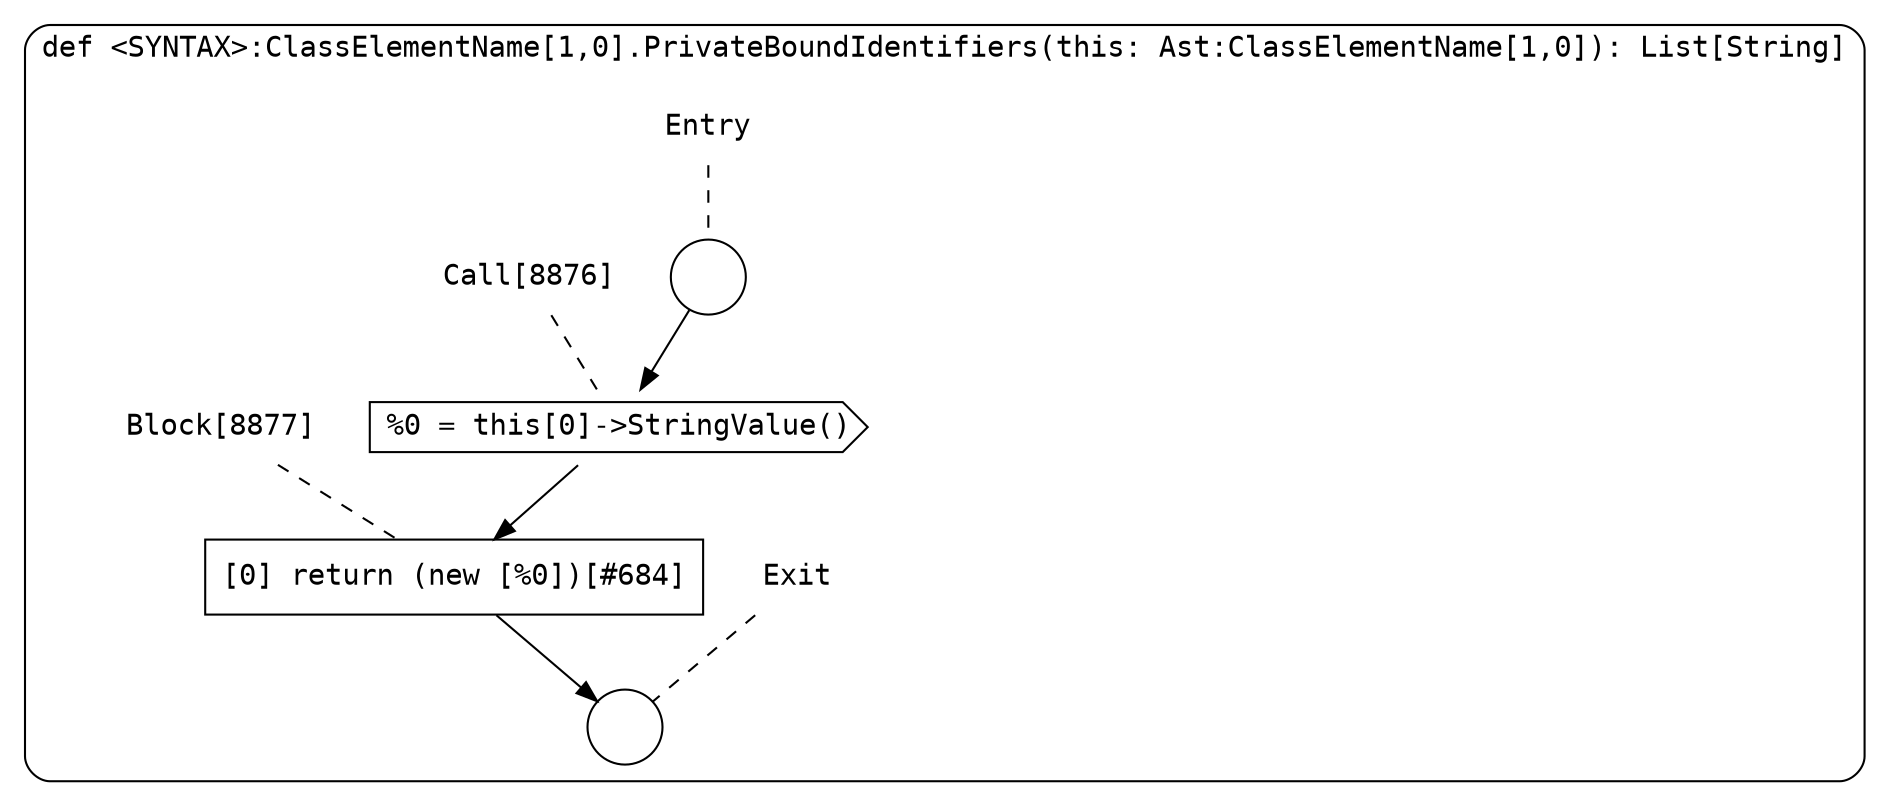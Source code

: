 digraph {
  graph [fontname = "Consolas"]
  node [fontname = "Consolas"]
  edge [fontname = "Consolas"]
  subgraph cluster1644 {
    label = "def <SYNTAX>:ClassElementName[1,0].PrivateBoundIdentifiers(this: Ast:ClassElementName[1,0]): List[String]"
    style = rounded
    cluster1644_entry_name [shape=none, label=<<font color="black">Entry</font>>]
    cluster1644_entry_name -> cluster1644_entry [arrowhead=none, color="black", style=dashed]
    cluster1644_entry [shape=circle label=" " color="black" fillcolor="white" style=filled]
    cluster1644_entry -> node8876 [color="black"]
    cluster1644_exit_name [shape=none, label=<<font color="black">Exit</font>>]
    cluster1644_exit_name -> cluster1644_exit [arrowhead=none, color="black", style=dashed]
    cluster1644_exit [shape=circle label=" " color="black" fillcolor="white" style=filled]
    node8876_name [shape=none, label=<<font color="black">Call[8876]</font>>]
    node8876_name -> node8876 [arrowhead=none, color="black", style=dashed]
    node8876 [shape=cds, label=<<font color="black">%0 = this[0]-&gt;StringValue()</font>> color="black" fillcolor="white", style=filled]
    node8876 -> node8877 [color="black"]
    node8877_name [shape=none, label=<<font color="black">Block[8877]</font>>]
    node8877_name -> node8877 [arrowhead=none, color="black", style=dashed]
    node8877 [shape=box, label=<<font color="black">[0] return (new [%0])[#684]<BR ALIGN="LEFT"/></font>> color="black" fillcolor="white", style=filled]
    node8877 -> cluster1644_exit [color="black"]
  }
}